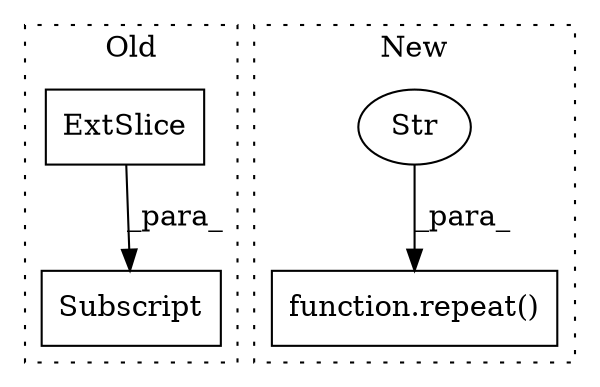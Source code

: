 digraph G {
subgraph cluster0 {
1 [label="ExtSlice" a="85" s="3926" l="1" shape="box"];
4 [label="Subscript" a="63" s="3926,0" l="13,0" shape="box"];
label = "Old";
style="dotted";
}
subgraph cluster1 {
2 [label="function.repeat()" a="75" s="4099,4123" l="7,15" shape="box"];
3 [label="Str" a="66" s="4109" l="14" shape="ellipse"];
label = "New";
style="dotted";
}
1 -> 4 [label="_para_"];
3 -> 2 [label="_para_"];
}